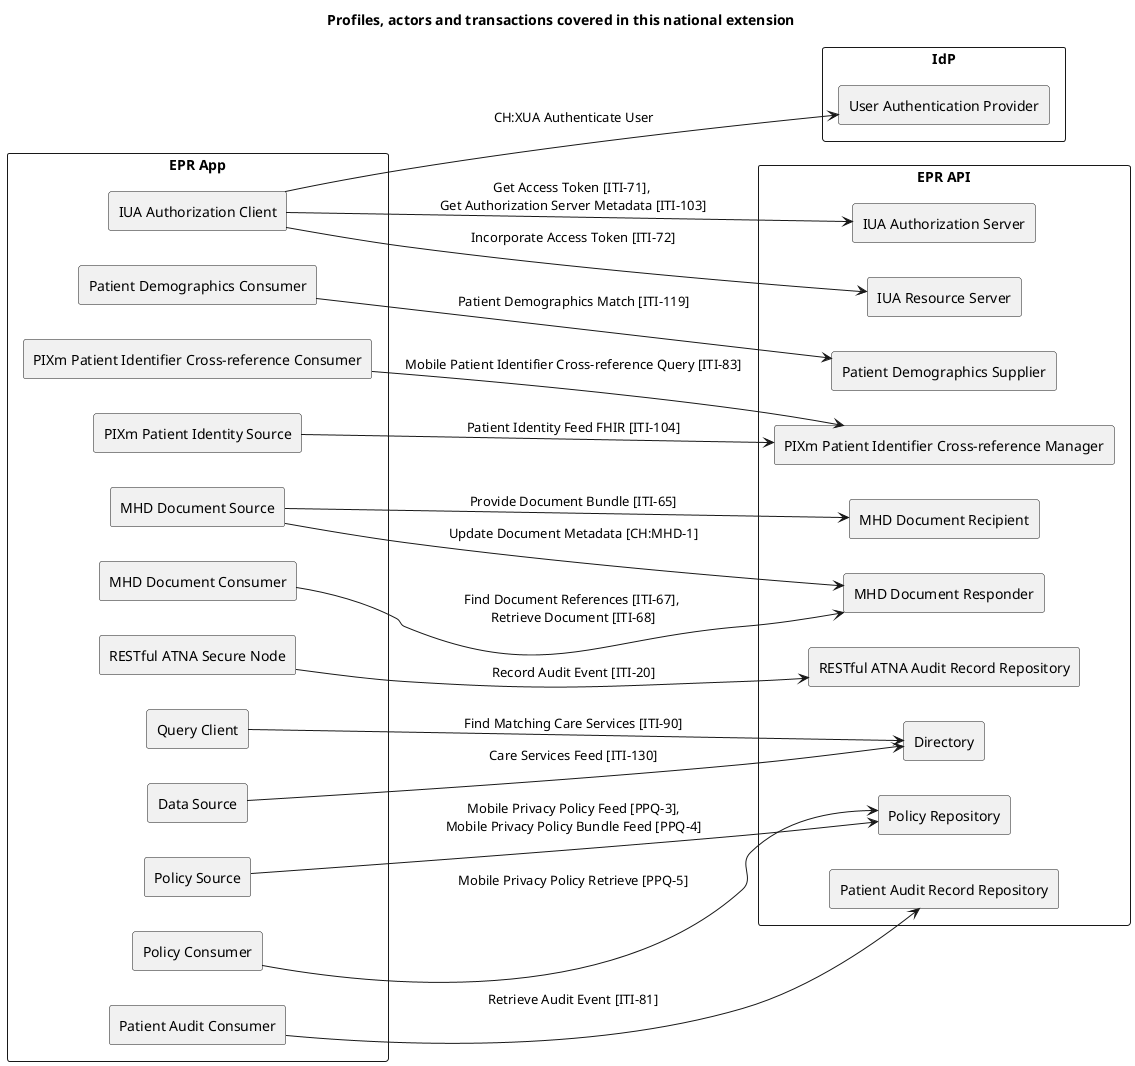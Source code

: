 @startuml

title **Profiles, actors and transactions covered in this national extension**

skinparam componentStyle rectangle
skinparam svgDimensionStyle false

left to right direction

component "EPR App" {
  [IUA Authorization Client] as IUAClient

  [Patient Demographics Consumer] as PDQmConsumer

  [PIXm Patient Identifier Cross-reference Consumer] as PIXmConsumer
  [PIXm Patient Identity Source] as PIXmSource

  [MHD Document Source] as MHDSource
  [MHD Document Consumer] as MHDConsumer

  [RESTful ATNA Secure Node] as ATNANode

  [Query Client] as mCSDQueryClient
  [Data Source] as mCSDDataSource

  [Policy Source] as PPQmPolicySource
  [Policy Consumer] as PPQmPolicyConsumer

  [Patient Audit Consumer] as ATCPatientAuditConsumer
}

component "IdP" {
  [User Authentication Provider] as UAProvider
  IUAClient --> UAProvider : CH:XUA Authenticate User
}

component "EPR API" {
  [IUA Authorization Server] as IUAAuthServer
  IUAClient -> IUAAuthServer : Get Access Token [ITI-71], \nGet Authorization Server Metadata [ITI-103]
  [IUA Resource Server] as IUAResourceServer
  IUAClient --> IUAResourceServer : Incorporate Access Token [ITI-72]

  [Patient Demographics Supplier] as PDQmSupplier
  PDQmConsumer --> PDQmSupplier : Patient Demographics Match [ITI-119]

  [PIXm Patient Identifier Cross-reference Manager] as PIXmManager
  PIXmConsumer --> PIXmManager : Mobile Patient Identifier Cross-reference Query [ITI-83]
  PIXmSource --> PIXmManager : Patient Identity Feed FHIR [ITI-104]

  [MHD Document Recipient] as MHDRecipient
  [MHD Document Responder] as MHDResponder
  MHDSource --> MHDRecipient : Provide Document Bundle [ITI-65]

  MHDSource --> MHDResponder : Update Document Metadata [CH:MHD-1]

  MHDConsumer --> MHDResponder : Find Document References [ITI-67], \nRetrieve Document [ITI-68]

  [RESTful ATNA Audit Record Repository] as ATNARepository
  ATNANode --> ATNARepository : Record Audit Event [ITI-20]

  [Directory] as mCSDDirectory
  mCSDQueryClient --> mCSDDirectory : Find Matching Care Services [ITI-90]
  mCSDDataSource --> mCSDDirectory : Care Services Feed [ITI-130]

  [Policy Repository] as PPQmPolicyRepository
  PPQmPolicySource --> PPQmPolicyRepository : Mobile Privacy Policy Feed [PPQ-3],\nMobile Privacy Policy Bundle Feed [PPQ-4]
  PPQmPolicyConsumer --> PPQmPolicyRepository : Mobile Privacy Policy Retrieve [PPQ-5]

  [Patient Audit Record Repository] as ATCPatientAuditRecordRepository
  ATCPatientAuditConsumer --> ATCPatientAuditRecordRepository : Retrieve Audit Event [ITI-81]	
}


@enduml

